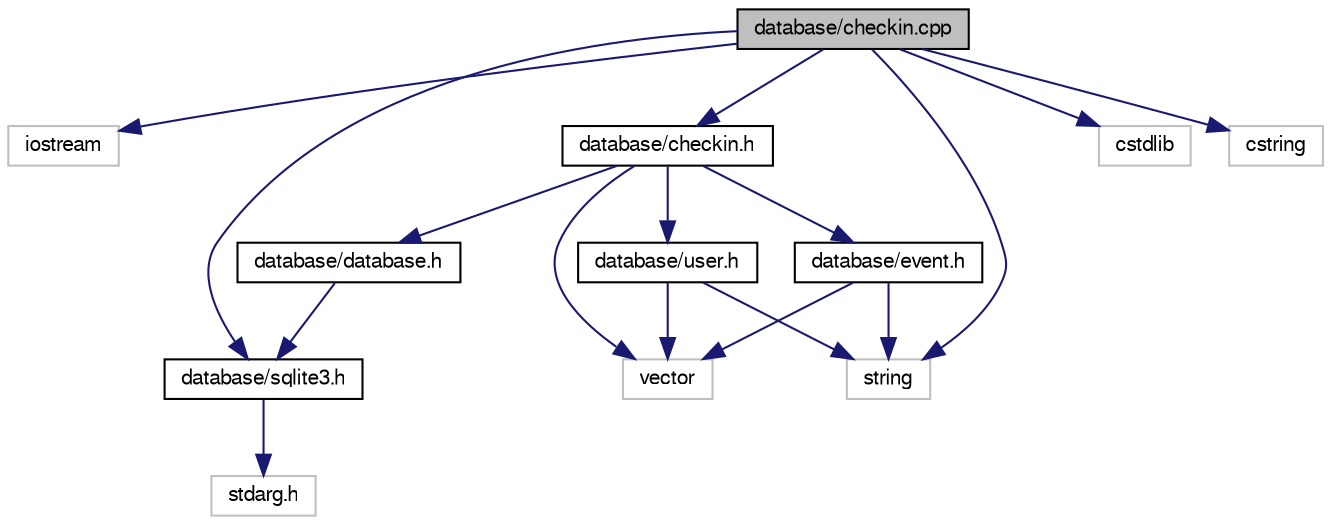 digraph "database/checkin.cpp"
{
  edge [fontname="FreeSans",fontsize="10",labelfontname="FreeSans",labelfontsize="10"];
  node [fontname="FreeSans",fontsize="10",shape=record];
  Node0 [label="database/checkin.cpp",height=0.2,width=0.4,color="black", fillcolor="grey75", style="filled", fontcolor="black"];
  Node0 -> Node1 [color="midnightblue",fontsize="10",style="solid",fontname="FreeSans"];
  Node1 [label="iostream",height=0.2,width=0.4,color="grey75", fillcolor="white", style="filled"];
  Node0 -> Node2 [color="midnightblue",fontsize="10",style="solid",fontname="FreeSans"];
  Node2 [label="database/sqlite3.h",height=0.2,width=0.4,color="black", fillcolor="white", style="filled",URL="$sqlite3_8h.html"];
  Node2 -> Node3 [color="midnightblue",fontsize="10",style="solid",fontname="FreeSans"];
  Node3 [label="stdarg.h",height=0.2,width=0.4,color="grey75", fillcolor="white", style="filled"];
  Node0 -> Node4 [color="midnightblue",fontsize="10",style="solid",fontname="FreeSans"];
  Node4 [label="database/checkin.h",height=0.2,width=0.4,color="black", fillcolor="white", style="filled",URL="$checkin_8h.html"];
  Node4 -> Node5 [color="midnightblue",fontsize="10",style="solid",fontname="FreeSans"];
  Node5 [label="vector",height=0.2,width=0.4,color="grey75", fillcolor="white", style="filled"];
  Node4 -> Node6 [color="midnightblue",fontsize="10",style="solid",fontname="FreeSans"];
  Node6 [label="database/user.h",height=0.2,width=0.4,color="black", fillcolor="white", style="filled",URL="$user_8h.html"];
  Node6 -> Node5 [color="midnightblue",fontsize="10",style="solid",fontname="FreeSans"];
  Node6 -> Node7 [color="midnightblue",fontsize="10",style="solid",fontname="FreeSans"];
  Node7 [label="string",height=0.2,width=0.4,color="grey75", fillcolor="white", style="filled"];
  Node4 -> Node8 [color="midnightblue",fontsize="10",style="solid",fontname="FreeSans"];
  Node8 [label="database/event.h",height=0.2,width=0.4,color="black", fillcolor="white", style="filled",URL="$event_8h.html"];
  Node8 -> Node7 [color="midnightblue",fontsize="10",style="solid",fontname="FreeSans"];
  Node8 -> Node5 [color="midnightblue",fontsize="10",style="solid",fontname="FreeSans"];
  Node4 -> Node9 [color="midnightblue",fontsize="10",style="solid",fontname="FreeSans"];
  Node9 [label="database/database.h",height=0.2,width=0.4,color="black", fillcolor="white", style="filled",URL="$database_8h.html"];
  Node9 -> Node2 [color="midnightblue",fontsize="10",style="solid",fontname="FreeSans"];
  Node0 -> Node10 [color="midnightblue",fontsize="10",style="solid",fontname="FreeSans"];
  Node10 [label="cstdlib",height=0.2,width=0.4,color="grey75", fillcolor="white", style="filled"];
  Node0 -> Node7 [color="midnightblue",fontsize="10",style="solid",fontname="FreeSans"];
  Node0 -> Node11 [color="midnightblue",fontsize="10",style="solid",fontname="FreeSans"];
  Node11 [label="cstring",height=0.2,width=0.4,color="grey75", fillcolor="white", style="filled"];
}
